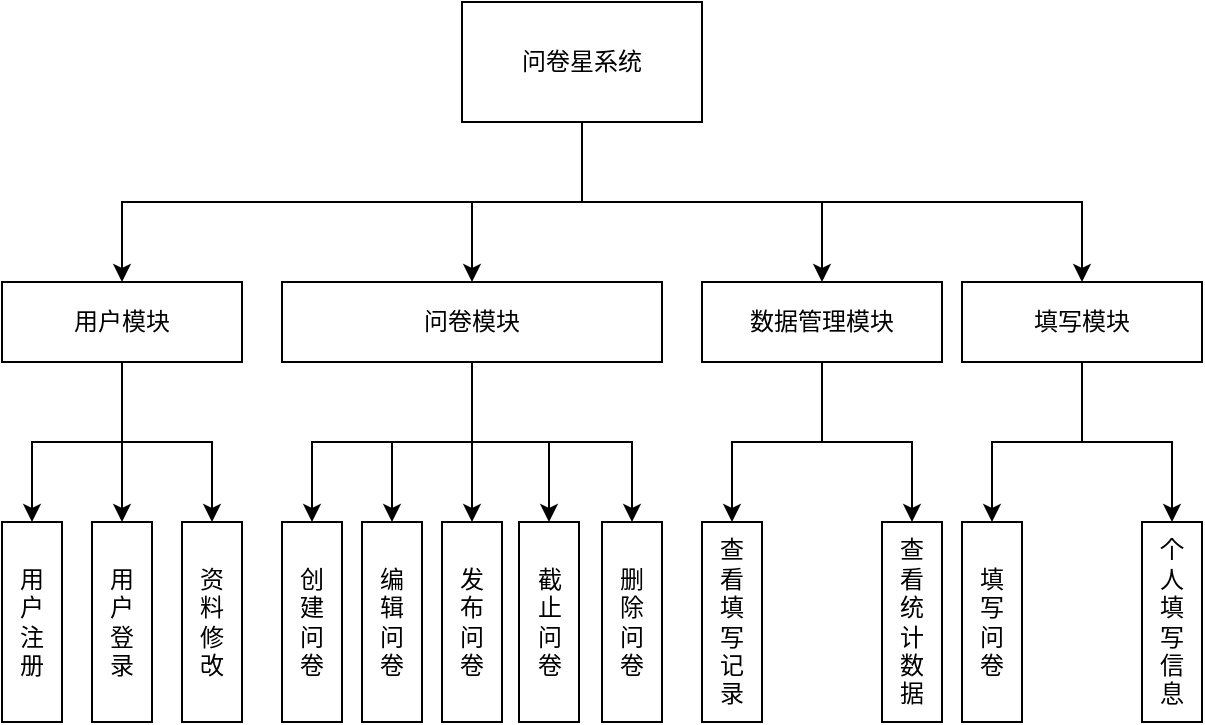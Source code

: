 <mxfile version="24.4.4" type="github">
  <diagram name="第 1 页" id="TPGlx-IJjMsrrqkb_5Jd">
    <mxGraphModel dx="906" dy="665" grid="1" gridSize="10" guides="1" tooltips="1" connect="1" arrows="1" fold="1" page="1" pageScale="1" pageWidth="827" pageHeight="1169" math="0" shadow="0">
      <root>
        <mxCell id="0" />
        <mxCell id="1" parent="0" />
        <mxCell id="-o6msmimUm7vwaIAHr0_-22" style="edgeStyle=orthogonalEdgeStyle;rounded=0;orthogonalLoop=1;jettySize=auto;html=1;exitX=0.5;exitY=1;exitDx=0;exitDy=0;entryX=0.5;entryY=0;entryDx=0;entryDy=0;" edge="1" parent="1" source="-o6msmimUm7vwaIAHr0_-1" target="-o6msmimUm7vwaIAHr0_-2">
          <mxGeometry relative="1" as="geometry" />
        </mxCell>
        <mxCell id="-o6msmimUm7vwaIAHr0_-23" style="edgeStyle=orthogonalEdgeStyle;rounded=0;orthogonalLoop=1;jettySize=auto;html=1;exitX=0.5;exitY=1;exitDx=0;exitDy=0;entryX=0.5;entryY=0;entryDx=0;entryDy=0;" edge="1" parent="1" source="-o6msmimUm7vwaIAHr0_-1" target="-o6msmimUm7vwaIAHr0_-3">
          <mxGeometry relative="1" as="geometry" />
        </mxCell>
        <mxCell id="-o6msmimUm7vwaIAHr0_-24" style="edgeStyle=orthogonalEdgeStyle;rounded=0;orthogonalLoop=1;jettySize=auto;html=1;exitX=0.5;exitY=1;exitDx=0;exitDy=0;" edge="1" parent="1" source="-o6msmimUm7vwaIAHr0_-1" target="-o6msmimUm7vwaIAHr0_-5">
          <mxGeometry relative="1" as="geometry" />
        </mxCell>
        <mxCell id="-o6msmimUm7vwaIAHr0_-25" style="edgeStyle=orthogonalEdgeStyle;rounded=0;orthogonalLoop=1;jettySize=auto;html=1;exitX=0.5;exitY=1;exitDx=0;exitDy=0;entryX=0.5;entryY=0;entryDx=0;entryDy=0;" edge="1" parent="1" source="-o6msmimUm7vwaIAHr0_-1" target="-o6msmimUm7vwaIAHr0_-6">
          <mxGeometry relative="1" as="geometry" />
        </mxCell>
        <mxCell id="-o6msmimUm7vwaIAHr0_-1" value="问卷星系统" style="rounded=0;whiteSpace=wrap;html=1;" vertex="1" parent="1">
          <mxGeometry x="370" y="110" width="120" height="60" as="geometry" />
        </mxCell>
        <mxCell id="-o6msmimUm7vwaIAHr0_-26" style="edgeStyle=orthogonalEdgeStyle;rounded=0;orthogonalLoop=1;jettySize=auto;html=1;exitX=0.5;exitY=1;exitDx=0;exitDy=0;entryX=0.5;entryY=0;entryDx=0;entryDy=0;" edge="1" parent="1" source="-o6msmimUm7vwaIAHr0_-2" target="-o6msmimUm7vwaIAHr0_-9">
          <mxGeometry relative="1" as="geometry" />
        </mxCell>
        <mxCell id="-o6msmimUm7vwaIAHr0_-27" style="edgeStyle=orthogonalEdgeStyle;rounded=0;orthogonalLoop=1;jettySize=auto;html=1;exitX=0.5;exitY=1;exitDx=0;exitDy=0;entryX=0.5;entryY=0;entryDx=0;entryDy=0;" edge="1" parent="1" source="-o6msmimUm7vwaIAHr0_-2" target="-o6msmimUm7vwaIAHr0_-7">
          <mxGeometry relative="1" as="geometry" />
        </mxCell>
        <mxCell id="-o6msmimUm7vwaIAHr0_-28" style="edgeStyle=orthogonalEdgeStyle;rounded=0;orthogonalLoop=1;jettySize=auto;html=1;exitX=0.5;exitY=1;exitDx=0;exitDy=0;entryX=0.5;entryY=0;entryDx=0;entryDy=0;" edge="1" parent="1" source="-o6msmimUm7vwaIAHr0_-2" target="-o6msmimUm7vwaIAHr0_-10">
          <mxGeometry relative="1" as="geometry" />
        </mxCell>
        <mxCell id="-o6msmimUm7vwaIAHr0_-2" value="用户模块" style="rounded=0;whiteSpace=wrap;html=1;" vertex="1" parent="1">
          <mxGeometry x="140" y="250" width="120" height="40" as="geometry" />
        </mxCell>
        <mxCell id="-o6msmimUm7vwaIAHr0_-29" style="edgeStyle=orthogonalEdgeStyle;rounded=0;orthogonalLoop=1;jettySize=auto;html=1;exitX=0.5;exitY=1;exitDx=0;exitDy=0;entryX=0.5;entryY=0;entryDx=0;entryDy=0;" edge="1" parent="1" source="-o6msmimUm7vwaIAHr0_-3" target="-o6msmimUm7vwaIAHr0_-12">
          <mxGeometry relative="1" as="geometry" />
        </mxCell>
        <mxCell id="-o6msmimUm7vwaIAHr0_-30" style="edgeStyle=orthogonalEdgeStyle;rounded=0;orthogonalLoop=1;jettySize=auto;html=1;exitX=0.5;exitY=1;exitDx=0;exitDy=0;entryX=0.5;entryY=0;entryDx=0;entryDy=0;" edge="1" parent="1" source="-o6msmimUm7vwaIAHr0_-3" target="-o6msmimUm7vwaIAHr0_-13">
          <mxGeometry relative="1" as="geometry" />
        </mxCell>
        <mxCell id="-o6msmimUm7vwaIAHr0_-31" style="edgeStyle=orthogonalEdgeStyle;rounded=0;orthogonalLoop=1;jettySize=auto;html=1;exitX=0.5;exitY=1;exitDx=0;exitDy=0;" edge="1" parent="1" source="-o6msmimUm7vwaIAHr0_-3" target="-o6msmimUm7vwaIAHr0_-14">
          <mxGeometry relative="1" as="geometry" />
        </mxCell>
        <mxCell id="-o6msmimUm7vwaIAHr0_-32" style="edgeStyle=orthogonalEdgeStyle;rounded=0;orthogonalLoop=1;jettySize=auto;html=1;exitX=0.5;exitY=1;exitDx=0;exitDy=0;entryX=0.5;entryY=0;entryDx=0;entryDy=0;" edge="1" parent="1" source="-o6msmimUm7vwaIAHr0_-3" target="-o6msmimUm7vwaIAHr0_-11">
          <mxGeometry relative="1" as="geometry" />
        </mxCell>
        <mxCell id="-o6msmimUm7vwaIAHr0_-33" style="edgeStyle=orthogonalEdgeStyle;rounded=0;orthogonalLoop=1;jettySize=auto;html=1;exitX=0.5;exitY=1;exitDx=0;exitDy=0;entryX=0.5;entryY=0;entryDx=0;entryDy=0;" edge="1" parent="1" source="-o6msmimUm7vwaIAHr0_-3" target="-o6msmimUm7vwaIAHr0_-16">
          <mxGeometry relative="1" as="geometry" />
        </mxCell>
        <mxCell id="-o6msmimUm7vwaIAHr0_-3" value="问卷模块" style="rounded=0;whiteSpace=wrap;html=1;" vertex="1" parent="1">
          <mxGeometry x="280" y="250" width="190" height="40" as="geometry" />
        </mxCell>
        <mxCell id="-o6msmimUm7vwaIAHr0_-34" style="edgeStyle=orthogonalEdgeStyle;rounded=0;orthogonalLoop=1;jettySize=auto;html=1;exitX=0.5;exitY=1;exitDx=0;exitDy=0;entryX=0.5;entryY=0;entryDx=0;entryDy=0;" edge="1" parent="1" source="-o6msmimUm7vwaIAHr0_-5" target="-o6msmimUm7vwaIAHr0_-17">
          <mxGeometry relative="1" as="geometry" />
        </mxCell>
        <mxCell id="-o6msmimUm7vwaIAHr0_-35" style="edgeStyle=orthogonalEdgeStyle;rounded=0;orthogonalLoop=1;jettySize=auto;html=1;exitX=0.5;exitY=1;exitDx=0;exitDy=0;entryX=0.5;entryY=0;entryDx=0;entryDy=0;" edge="1" parent="1" source="-o6msmimUm7vwaIAHr0_-5" target="-o6msmimUm7vwaIAHr0_-18">
          <mxGeometry relative="1" as="geometry" />
        </mxCell>
        <mxCell id="-o6msmimUm7vwaIAHr0_-5" value="数据管理模块" style="rounded=0;whiteSpace=wrap;html=1;" vertex="1" parent="1">
          <mxGeometry x="490" y="250" width="120" height="40" as="geometry" />
        </mxCell>
        <mxCell id="-o6msmimUm7vwaIAHr0_-36" style="edgeStyle=orthogonalEdgeStyle;rounded=0;orthogonalLoop=1;jettySize=auto;html=1;exitX=0.5;exitY=1;exitDx=0;exitDy=0;entryX=0.5;entryY=0;entryDx=0;entryDy=0;" edge="1" parent="1" source="-o6msmimUm7vwaIAHr0_-6" target="-o6msmimUm7vwaIAHr0_-20">
          <mxGeometry relative="1" as="geometry" />
        </mxCell>
        <mxCell id="-o6msmimUm7vwaIAHr0_-37" style="edgeStyle=orthogonalEdgeStyle;rounded=0;orthogonalLoop=1;jettySize=auto;html=1;exitX=0.5;exitY=1;exitDx=0;exitDy=0;entryX=0.5;entryY=0;entryDx=0;entryDy=0;" edge="1" parent="1" source="-o6msmimUm7vwaIAHr0_-6" target="-o6msmimUm7vwaIAHr0_-21">
          <mxGeometry relative="1" as="geometry" />
        </mxCell>
        <mxCell id="-o6msmimUm7vwaIAHr0_-6" value="填写模块" style="rounded=0;whiteSpace=wrap;html=1;" vertex="1" parent="1">
          <mxGeometry x="620" y="250" width="120" height="40" as="geometry" />
        </mxCell>
        <mxCell id="-o6msmimUm7vwaIAHr0_-7" value="用&lt;div&gt;户&lt;/div&gt;&lt;div&gt;注&lt;/div&gt;&lt;div&gt;册&lt;/div&gt;" style="rounded=0;whiteSpace=wrap;html=1;" vertex="1" parent="1">
          <mxGeometry x="140" y="370" width="30" height="100" as="geometry" />
        </mxCell>
        <mxCell id="-o6msmimUm7vwaIAHr0_-9" value="用&lt;div&gt;户&lt;/div&gt;&lt;div&gt;登&lt;/div&gt;&lt;div&gt;录&lt;/div&gt;" style="rounded=0;whiteSpace=wrap;html=1;" vertex="1" parent="1">
          <mxGeometry x="185" y="370" width="30" height="100" as="geometry" />
        </mxCell>
        <mxCell id="-o6msmimUm7vwaIAHr0_-10" value="&lt;div&gt;资&lt;/div&gt;&lt;div&gt;料&lt;/div&gt;&lt;div&gt;修&lt;/div&gt;&lt;div&gt;改&lt;/div&gt;" style="rounded=0;whiteSpace=wrap;html=1;" vertex="1" parent="1">
          <mxGeometry x="230" y="370" width="30" height="100" as="geometry" />
        </mxCell>
        <mxCell id="-o6msmimUm7vwaIAHr0_-11" value="&lt;span style=&quot;background-color: initial;&quot;&gt;截&lt;/span&gt;&lt;div&gt;&lt;span style=&quot;background-color: initial;&quot;&gt;止&lt;/span&gt;&lt;/div&gt;&lt;div&gt;&lt;span style=&quot;background-color: initial;&quot;&gt;问&lt;/span&gt;&lt;div&gt;卷&lt;/div&gt;&lt;/div&gt;" style="rounded=0;whiteSpace=wrap;html=1;" vertex="1" parent="1">
          <mxGeometry x="398.5" y="370" width="30" height="100" as="geometry" />
        </mxCell>
        <mxCell id="-o6msmimUm7vwaIAHr0_-12" value="创&lt;div&gt;建&lt;/div&gt;&lt;div&gt;问&lt;/div&gt;&lt;div&gt;卷&lt;/div&gt;" style="rounded=0;whiteSpace=wrap;html=1;" vertex="1" parent="1">
          <mxGeometry x="280" y="370" width="30" height="100" as="geometry" />
        </mxCell>
        <mxCell id="-o6msmimUm7vwaIAHr0_-13" value="编&lt;div&gt;辑&lt;/div&gt;&lt;div&gt;问&lt;/div&gt;&lt;div&gt;卷&lt;/div&gt;" style="rounded=0;whiteSpace=wrap;html=1;" vertex="1" parent="1">
          <mxGeometry x="320" y="370" width="30" height="100" as="geometry" />
        </mxCell>
        <mxCell id="-o6msmimUm7vwaIAHr0_-14" value="&lt;div&gt;发&lt;/div&gt;&lt;div&gt;布&lt;/div&gt;&lt;div&gt;问&lt;/div&gt;&lt;div&gt;卷&lt;/div&gt;" style="rounded=0;whiteSpace=wrap;html=1;" vertex="1" parent="1">
          <mxGeometry x="360" y="370" width="30" height="100" as="geometry" />
        </mxCell>
        <mxCell id="-o6msmimUm7vwaIAHr0_-16" value="删&lt;div&gt;除&lt;/div&gt;&lt;div&gt;问&lt;/div&gt;&lt;div&gt;卷&lt;/div&gt;" style="rounded=0;whiteSpace=wrap;html=1;" vertex="1" parent="1">
          <mxGeometry x="440" y="370" width="30" height="100" as="geometry" />
        </mxCell>
        <mxCell id="-o6msmimUm7vwaIAHr0_-17" value="查&lt;div&gt;看&lt;/div&gt;&lt;div&gt;填&lt;/div&gt;&lt;div&gt;写&lt;/div&gt;&lt;div&gt;记&lt;/div&gt;&lt;div&gt;录&lt;/div&gt;" style="rounded=0;whiteSpace=wrap;html=1;" vertex="1" parent="1">
          <mxGeometry x="490" y="370" width="30" height="100" as="geometry" />
        </mxCell>
        <mxCell id="-o6msmimUm7vwaIAHr0_-18" value="查&lt;div&gt;看&lt;/div&gt;&lt;div&gt;统&lt;/div&gt;&lt;div&gt;计&lt;/div&gt;&lt;div&gt;数&lt;/div&gt;&lt;div&gt;据&lt;/div&gt;" style="rounded=0;whiteSpace=wrap;html=1;" vertex="1" parent="1">
          <mxGeometry x="580" y="370" width="30" height="100" as="geometry" />
        </mxCell>
        <mxCell id="-o6msmimUm7vwaIAHr0_-20" value="填&lt;div&gt;写&lt;/div&gt;&lt;div&gt;问&lt;/div&gt;&lt;div&gt;卷&lt;/div&gt;" style="rounded=0;whiteSpace=wrap;html=1;" vertex="1" parent="1">
          <mxGeometry x="620" y="370" width="30" height="100" as="geometry" />
        </mxCell>
        <mxCell id="-o6msmimUm7vwaIAHr0_-21" value="个&lt;div&gt;人&lt;/div&gt;&lt;div&gt;填&lt;/div&gt;&lt;div&gt;写&lt;/div&gt;&lt;div&gt;信&lt;/div&gt;&lt;div&gt;息&lt;/div&gt;" style="rounded=0;whiteSpace=wrap;html=1;" vertex="1" parent="1">
          <mxGeometry x="710" y="370" width="30" height="100" as="geometry" />
        </mxCell>
      </root>
    </mxGraphModel>
  </diagram>
</mxfile>
